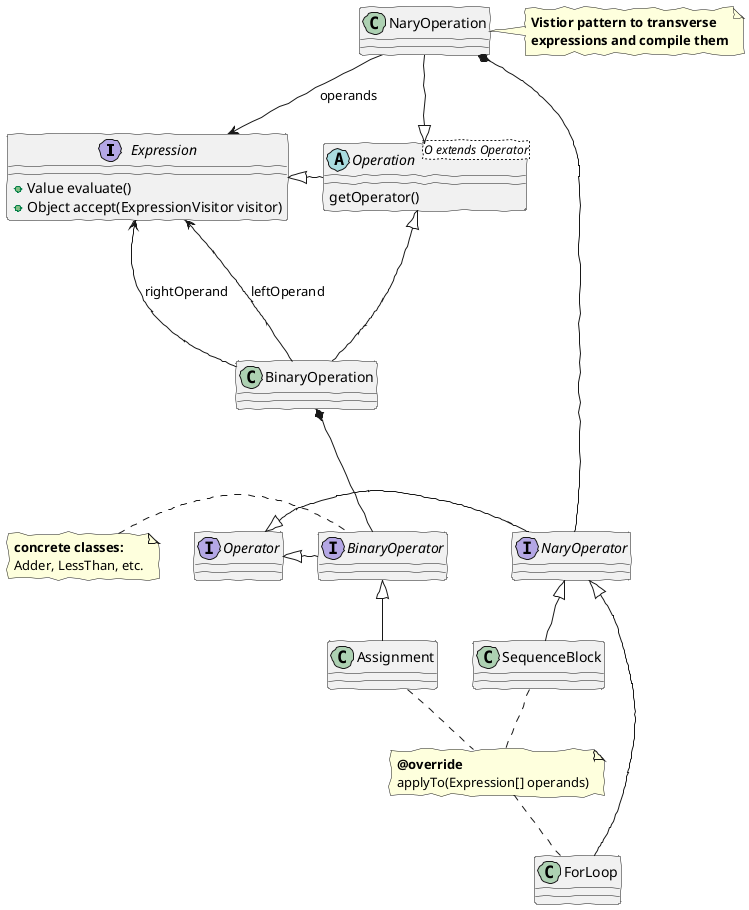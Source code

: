 @startuml block_instructions_cd.png

'http://plantuml.com/skinparam.html'
skinparam handwritten true
skinparam defaultFontName FG Virgil
skinparam shadowing false

interface Expression {
	+Value evaluate()
	+Object accept(ExpressionVisitor visitor)
}
interface Operator
interface BinaryOperator
note left : <b>concrete classes:\nAdder, LessThan, etc.
interface NaryOperator <<<b>design>>
class SequenceBlock <<<b>design>>
class Assignment <<<b>design>>
class ForLoop <<<b>design>>
note "<b>@override\napplyTo(Expression[] operands)" as n1
SequenceBlock .. n1
n1 .. ForLoop
Assignment .. n1
abstract class Operation <O extends Operator> {
    getOperator()
}
class BinaryOperation
class NaryOperation <<<b>design>>
note right : <b>Vistior pattern to transverse\n<b>expressions and compile them
Expression <|- Operation
Operation <|--- BinaryOperation
Operation <|-- NaryOperation
BinaryOperation --> Expression : leftOperand
BinaryOperation --> Expression : rightOperand
NaryOperation --> Expression : operands

Operator <|- BinaryOperator
Operator <|- NaryOperator

BinaryOperation *--- BinaryOperator
NaryOperation *--- NaryOperator

NaryOperator <|-- ForLoop
NaryOperator <|-- SequenceBlock

BinaryOperator <|-- Assignment

@enduml